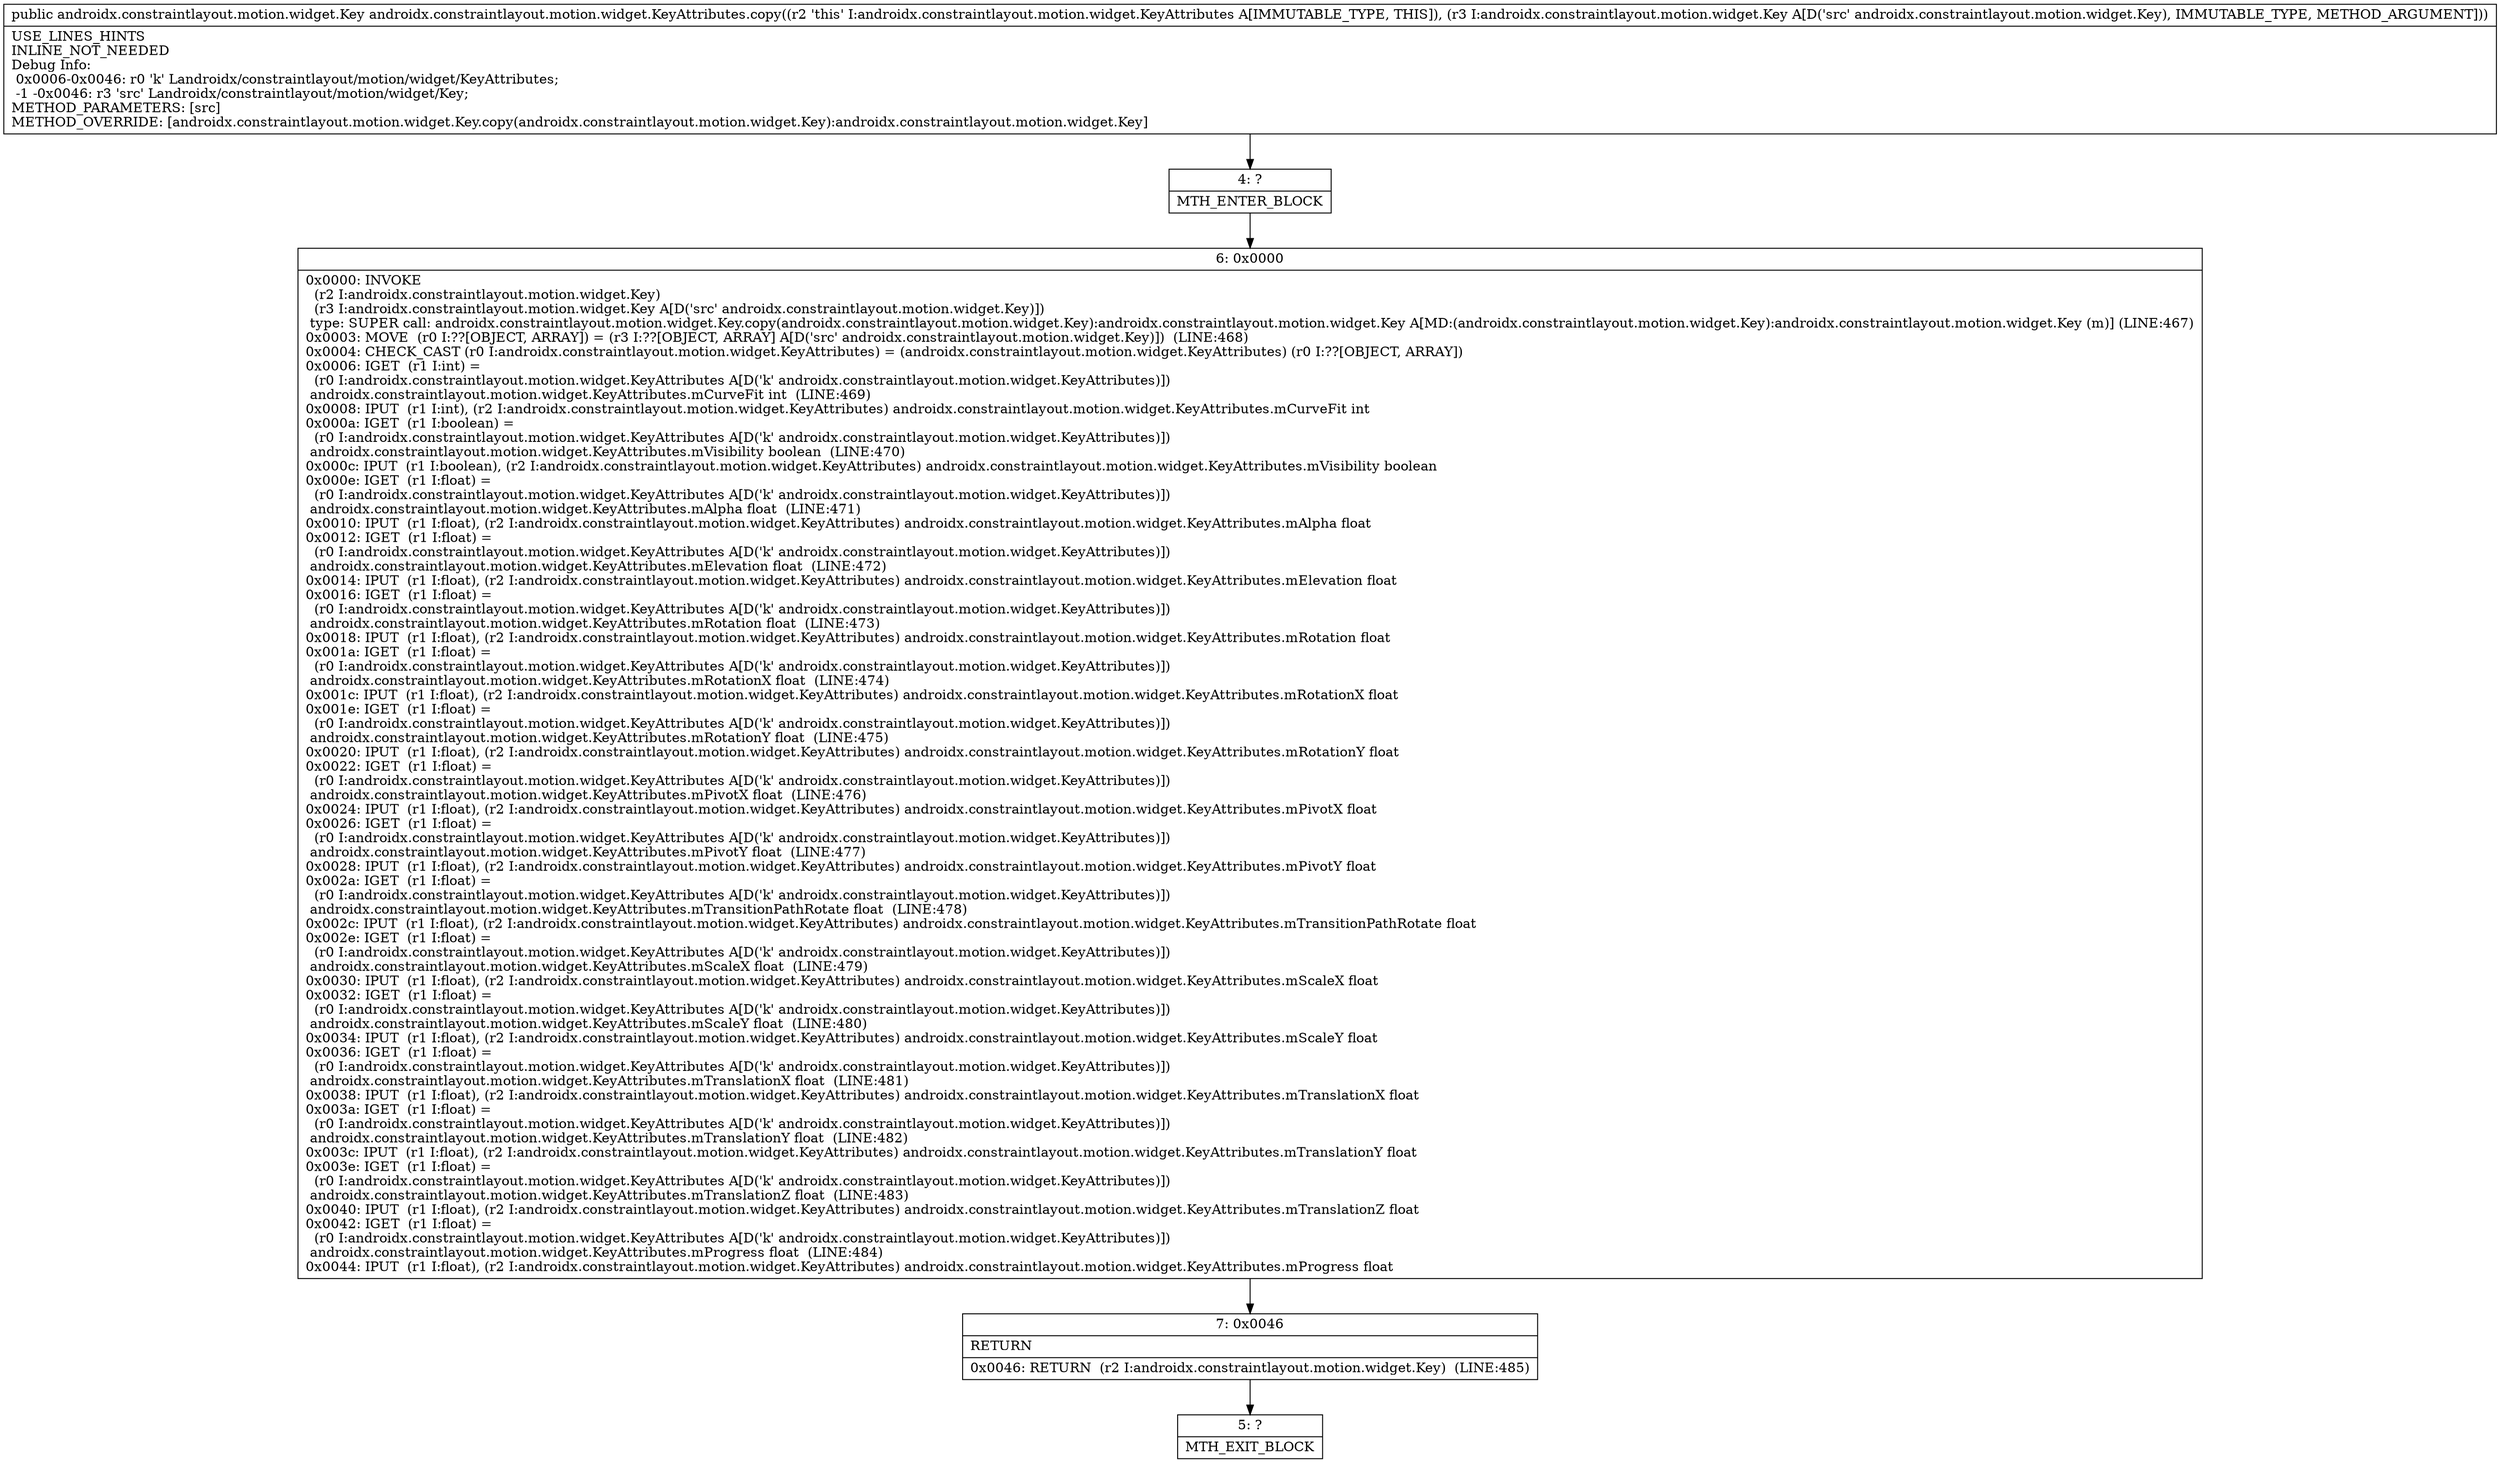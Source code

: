 digraph "CFG forandroidx.constraintlayout.motion.widget.KeyAttributes.copy(Landroidx\/constraintlayout\/motion\/widget\/Key;)Landroidx\/constraintlayout\/motion\/widget\/Key;" {
Node_4 [shape=record,label="{4\:\ ?|MTH_ENTER_BLOCK\l}"];
Node_6 [shape=record,label="{6\:\ 0x0000|0x0000: INVOKE  \l  (r2 I:androidx.constraintlayout.motion.widget.Key)\l  (r3 I:androidx.constraintlayout.motion.widget.Key A[D('src' androidx.constraintlayout.motion.widget.Key)])\l type: SUPER call: androidx.constraintlayout.motion.widget.Key.copy(androidx.constraintlayout.motion.widget.Key):androidx.constraintlayout.motion.widget.Key A[MD:(androidx.constraintlayout.motion.widget.Key):androidx.constraintlayout.motion.widget.Key (m)] (LINE:467)\l0x0003: MOVE  (r0 I:??[OBJECT, ARRAY]) = (r3 I:??[OBJECT, ARRAY] A[D('src' androidx.constraintlayout.motion.widget.Key)])  (LINE:468)\l0x0004: CHECK_CAST (r0 I:androidx.constraintlayout.motion.widget.KeyAttributes) = (androidx.constraintlayout.motion.widget.KeyAttributes) (r0 I:??[OBJECT, ARRAY]) \l0x0006: IGET  (r1 I:int) = \l  (r0 I:androidx.constraintlayout.motion.widget.KeyAttributes A[D('k' androidx.constraintlayout.motion.widget.KeyAttributes)])\l androidx.constraintlayout.motion.widget.KeyAttributes.mCurveFit int  (LINE:469)\l0x0008: IPUT  (r1 I:int), (r2 I:androidx.constraintlayout.motion.widget.KeyAttributes) androidx.constraintlayout.motion.widget.KeyAttributes.mCurveFit int \l0x000a: IGET  (r1 I:boolean) = \l  (r0 I:androidx.constraintlayout.motion.widget.KeyAttributes A[D('k' androidx.constraintlayout.motion.widget.KeyAttributes)])\l androidx.constraintlayout.motion.widget.KeyAttributes.mVisibility boolean  (LINE:470)\l0x000c: IPUT  (r1 I:boolean), (r2 I:androidx.constraintlayout.motion.widget.KeyAttributes) androidx.constraintlayout.motion.widget.KeyAttributes.mVisibility boolean \l0x000e: IGET  (r1 I:float) = \l  (r0 I:androidx.constraintlayout.motion.widget.KeyAttributes A[D('k' androidx.constraintlayout.motion.widget.KeyAttributes)])\l androidx.constraintlayout.motion.widget.KeyAttributes.mAlpha float  (LINE:471)\l0x0010: IPUT  (r1 I:float), (r2 I:androidx.constraintlayout.motion.widget.KeyAttributes) androidx.constraintlayout.motion.widget.KeyAttributes.mAlpha float \l0x0012: IGET  (r1 I:float) = \l  (r0 I:androidx.constraintlayout.motion.widget.KeyAttributes A[D('k' androidx.constraintlayout.motion.widget.KeyAttributes)])\l androidx.constraintlayout.motion.widget.KeyAttributes.mElevation float  (LINE:472)\l0x0014: IPUT  (r1 I:float), (r2 I:androidx.constraintlayout.motion.widget.KeyAttributes) androidx.constraintlayout.motion.widget.KeyAttributes.mElevation float \l0x0016: IGET  (r1 I:float) = \l  (r0 I:androidx.constraintlayout.motion.widget.KeyAttributes A[D('k' androidx.constraintlayout.motion.widget.KeyAttributes)])\l androidx.constraintlayout.motion.widget.KeyAttributes.mRotation float  (LINE:473)\l0x0018: IPUT  (r1 I:float), (r2 I:androidx.constraintlayout.motion.widget.KeyAttributes) androidx.constraintlayout.motion.widget.KeyAttributes.mRotation float \l0x001a: IGET  (r1 I:float) = \l  (r0 I:androidx.constraintlayout.motion.widget.KeyAttributes A[D('k' androidx.constraintlayout.motion.widget.KeyAttributes)])\l androidx.constraintlayout.motion.widget.KeyAttributes.mRotationX float  (LINE:474)\l0x001c: IPUT  (r1 I:float), (r2 I:androidx.constraintlayout.motion.widget.KeyAttributes) androidx.constraintlayout.motion.widget.KeyAttributes.mRotationX float \l0x001e: IGET  (r1 I:float) = \l  (r0 I:androidx.constraintlayout.motion.widget.KeyAttributes A[D('k' androidx.constraintlayout.motion.widget.KeyAttributes)])\l androidx.constraintlayout.motion.widget.KeyAttributes.mRotationY float  (LINE:475)\l0x0020: IPUT  (r1 I:float), (r2 I:androidx.constraintlayout.motion.widget.KeyAttributes) androidx.constraintlayout.motion.widget.KeyAttributes.mRotationY float \l0x0022: IGET  (r1 I:float) = \l  (r0 I:androidx.constraintlayout.motion.widget.KeyAttributes A[D('k' androidx.constraintlayout.motion.widget.KeyAttributes)])\l androidx.constraintlayout.motion.widget.KeyAttributes.mPivotX float  (LINE:476)\l0x0024: IPUT  (r1 I:float), (r2 I:androidx.constraintlayout.motion.widget.KeyAttributes) androidx.constraintlayout.motion.widget.KeyAttributes.mPivotX float \l0x0026: IGET  (r1 I:float) = \l  (r0 I:androidx.constraintlayout.motion.widget.KeyAttributes A[D('k' androidx.constraintlayout.motion.widget.KeyAttributes)])\l androidx.constraintlayout.motion.widget.KeyAttributes.mPivotY float  (LINE:477)\l0x0028: IPUT  (r1 I:float), (r2 I:androidx.constraintlayout.motion.widget.KeyAttributes) androidx.constraintlayout.motion.widget.KeyAttributes.mPivotY float \l0x002a: IGET  (r1 I:float) = \l  (r0 I:androidx.constraintlayout.motion.widget.KeyAttributes A[D('k' androidx.constraintlayout.motion.widget.KeyAttributes)])\l androidx.constraintlayout.motion.widget.KeyAttributes.mTransitionPathRotate float  (LINE:478)\l0x002c: IPUT  (r1 I:float), (r2 I:androidx.constraintlayout.motion.widget.KeyAttributes) androidx.constraintlayout.motion.widget.KeyAttributes.mTransitionPathRotate float \l0x002e: IGET  (r1 I:float) = \l  (r0 I:androidx.constraintlayout.motion.widget.KeyAttributes A[D('k' androidx.constraintlayout.motion.widget.KeyAttributes)])\l androidx.constraintlayout.motion.widget.KeyAttributes.mScaleX float  (LINE:479)\l0x0030: IPUT  (r1 I:float), (r2 I:androidx.constraintlayout.motion.widget.KeyAttributes) androidx.constraintlayout.motion.widget.KeyAttributes.mScaleX float \l0x0032: IGET  (r1 I:float) = \l  (r0 I:androidx.constraintlayout.motion.widget.KeyAttributes A[D('k' androidx.constraintlayout.motion.widget.KeyAttributes)])\l androidx.constraintlayout.motion.widget.KeyAttributes.mScaleY float  (LINE:480)\l0x0034: IPUT  (r1 I:float), (r2 I:androidx.constraintlayout.motion.widget.KeyAttributes) androidx.constraintlayout.motion.widget.KeyAttributes.mScaleY float \l0x0036: IGET  (r1 I:float) = \l  (r0 I:androidx.constraintlayout.motion.widget.KeyAttributes A[D('k' androidx.constraintlayout.motion.widget.KeyAttributes)])\l androidx.constraintlayout.motion.widget.KeyAttributes.mTranslationX float  (LINE:481)\l0x0038: IPUT  (r1 I:float), (r2 I:androidx.constraintlayout.motion.widget.KeyAttributes) androidx.constraintlayout.motion.widget.KeyAttributes.mTranslationX float \l0x003a: IGET  (r1 I:float) = \l  (r0 I:androidx.constraintlayout.motion.widget.KeyAttributes A[D('k' androidx.constraintlayout.motion.widget.KeyAttributes)])\l androidx.constraintlayout.motion.widget.KeyAttributes.mTranslationY float  (LINE:482)\l0x003c: IPUT  (r1 I:float), (r2 I:androidx.constraintlayout.motion.widget.KeyAttributes) androidx.constraintlayout.motion.widget.KeyAttributes.mTranslationY float \l0x003e: IGET  (r1 I:float) = \l  (r0 I:androidx.constraintlayout.motion.widget.KeyAttributes A[D('k' androidx.constraintlayout.motion.widget.KeyAttributes)])\l androidx.constraintlayout.motion.widget.KeyAttributes.mTranslationZ float  (LINE:483)\l0x0040: IPUT  (r1 I:float), (r2 I:androidx.constraintlayout.motion.widget.KeyAttributes) androidx.constraintlayout.motion.widget.KeyAttributes.mTranslationZ float \l0x0042: IGET  (r1 I:float) = \l  (r0 I:androidx.constraintlayout.motion.widget.KeyAttributes A[D('k' androidx.constraintlayout.motion.widget.KeyAttributes)])\l androidx.constraintlayout.motion.widget.KeyAttributes.mProgress float  (LINE:484)\l0x0044: IPUT  (r1 I:float), (r2 I:androidx.constraintlayout.motion.widget.KeyAttributes) androidx.constraintlayout.motion.widget.KeyAttributes.mProgress float \l}"];
Node_7 [shape=record,label="{7\:\ 0x0046|RETURN\l|0x0046: RETURN  (r2 I:androidx.constraintlayout.motion.widget.Key)  (LINE:485)\l}"];
Node_5 [shape=record,label="{5\:\ ?|MTH_EXIT_BLOCK\l}"];
MethodNode[shape=record,label="{public androidx.constraintlayout.motion.widget.Key androidx.constraintlayout.motion.widget.KeyAttributes.copy((r2 'this' I:androidx.constraintlayout.motion.widget.KeyAttributes A[IMMUTABLE_TYPE, THIS]), (r3 I:androidx.constraintlayout.motion.widget.Key A[D('src' androidx.constraintlayout.motion.widget.Key), IMMUTABLE_TYPE, METHOD_ARGUMENT]))  | USE_LINES_HINTS\lINLINE_NOT_NEEDED\lDebug Info:\l  0x0006\-0x0046: r0 'k' Landroidx\/constraintlayout\/motion\/widget\/KeyAttributes;\l  \-1 \-0x0046: r3 'src' Landroidx\/constraintlayout\/motion\/widget\/Key;\lMETHOD_PARAMETERS: [src]\lMETHOD_OVERRIDE: [androidx.constraintlayout.motion.widget.Key.copy(androidx.constraintlayout.motion.widget.Key):androidx.constraintlayout.motion.widget.Key]\l}"];
MethodNode -> Node_4;Node_4 -> Node_6;
Node_6 -> Node_7;
Node_7 -> Node_5;
}

